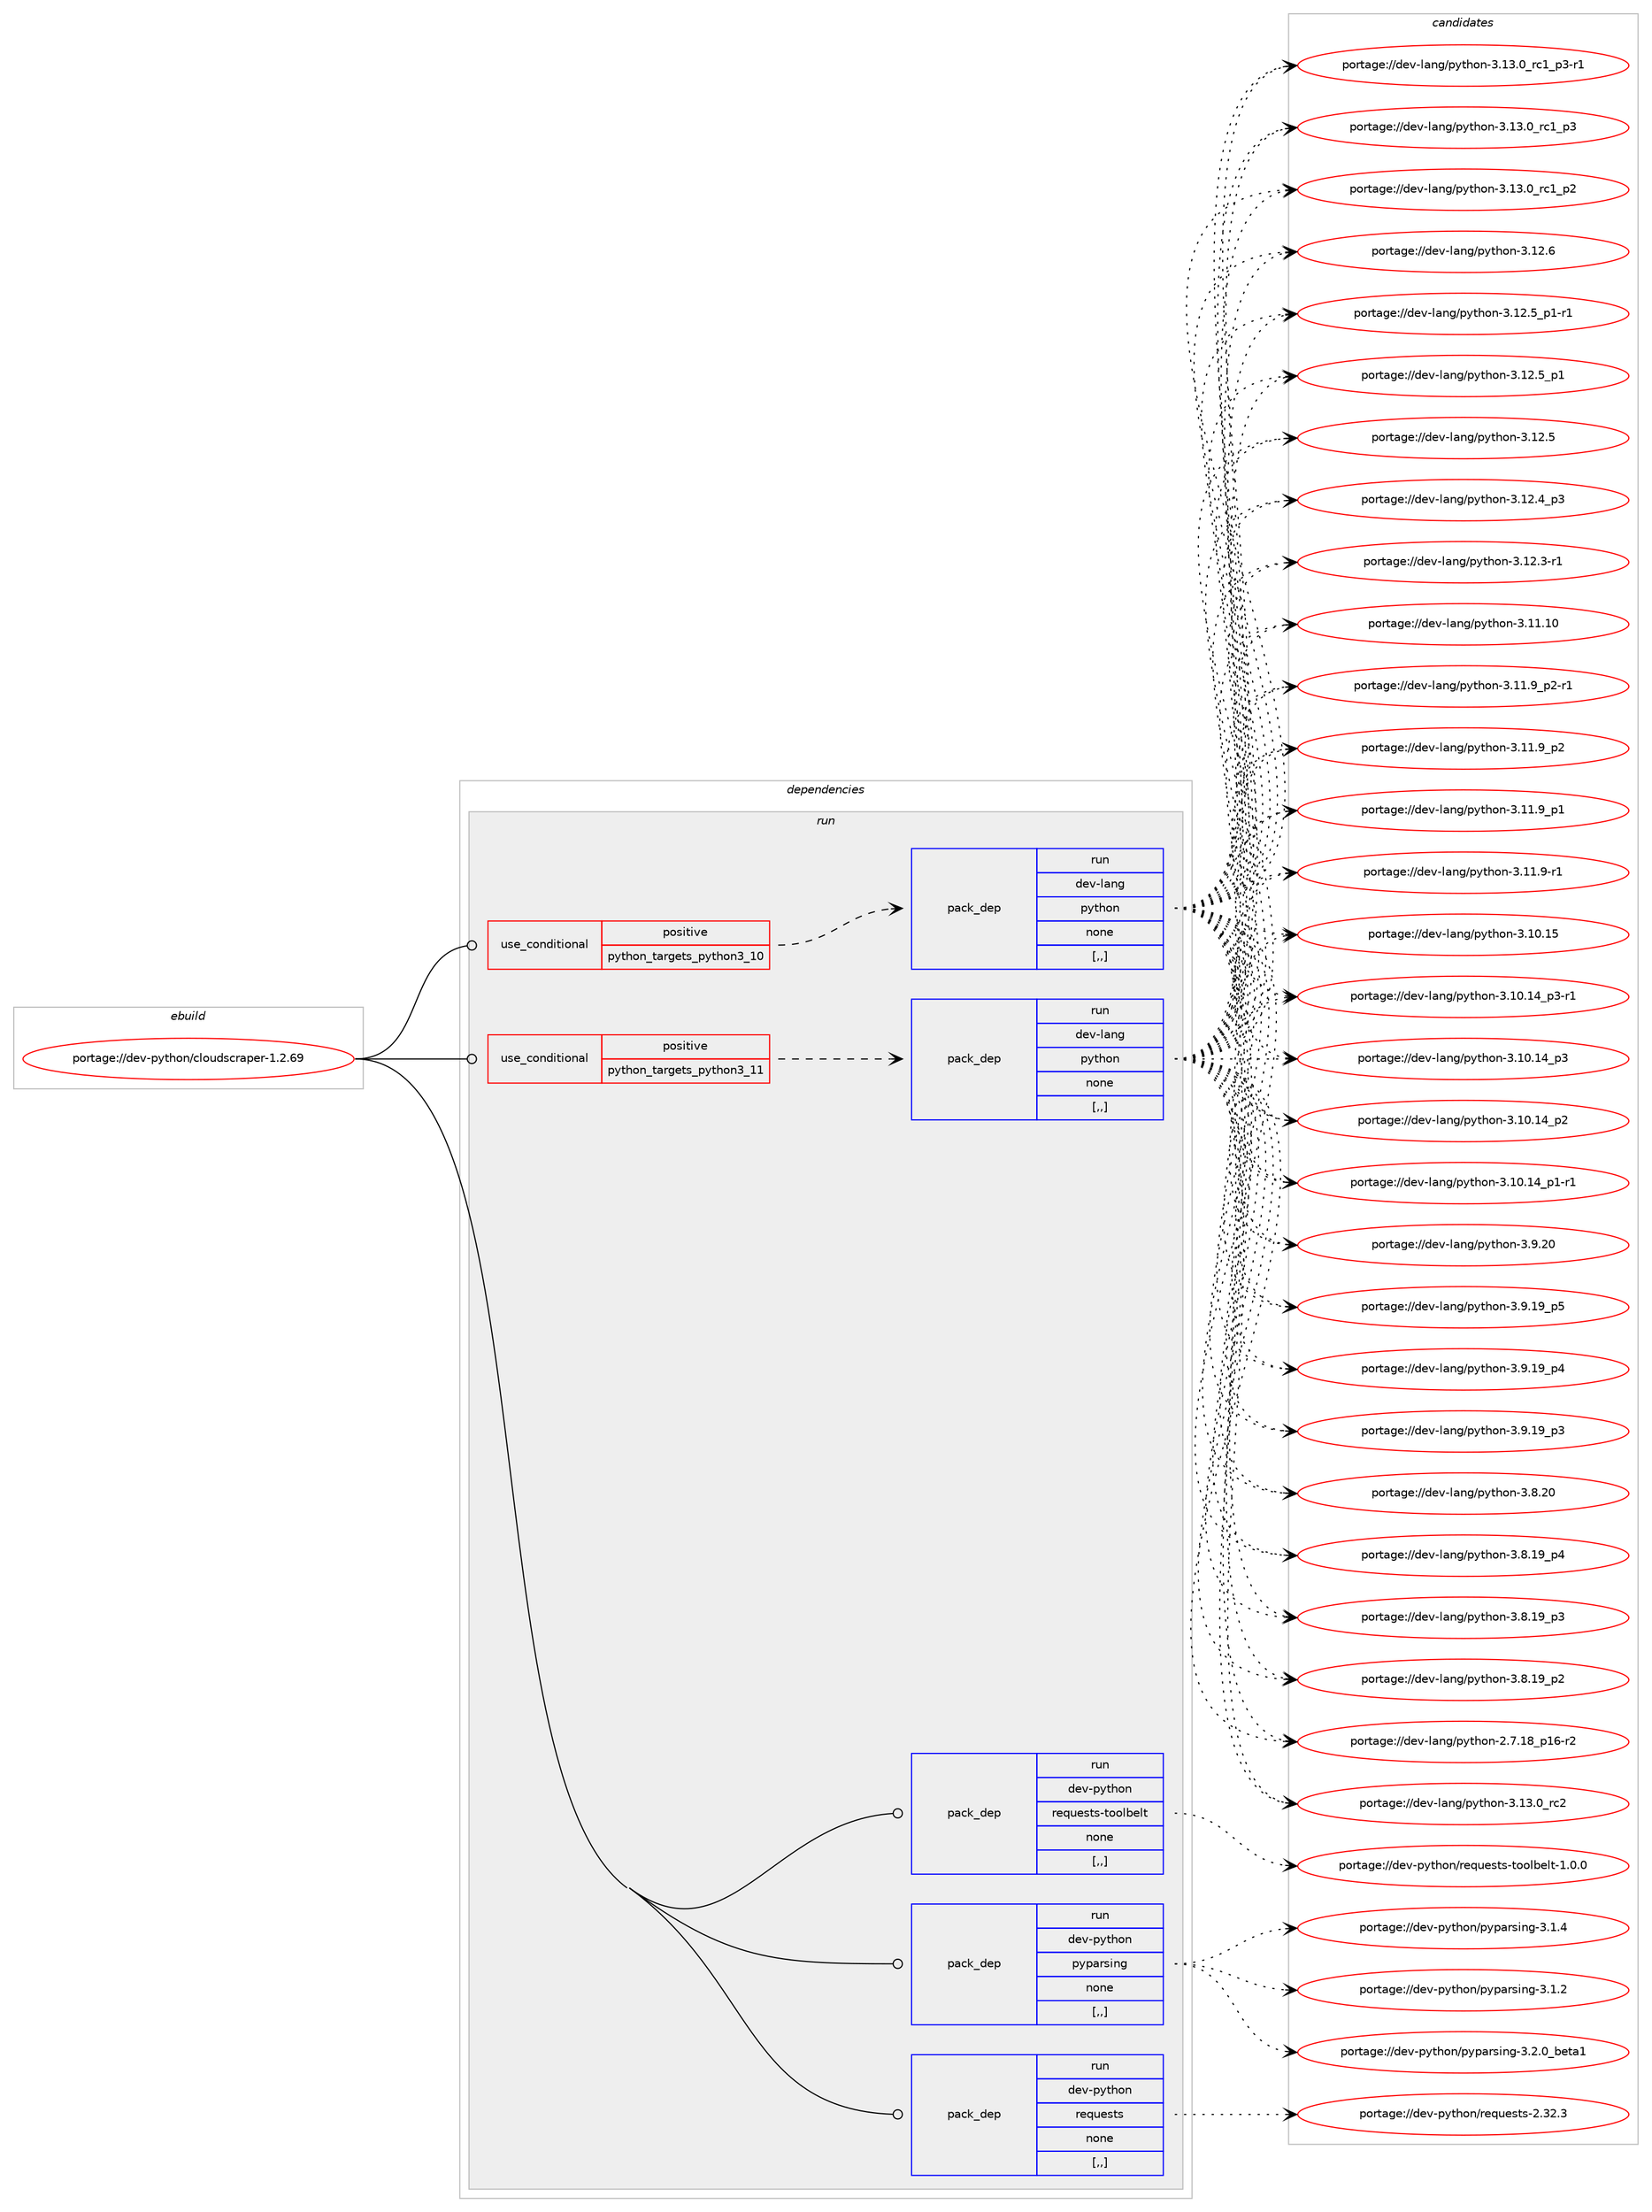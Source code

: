 digraph prolog {

# *************
# Graph options
# *************

newrank=true;
concentrate=true;
compound=true;
graph [rankdir=LR,fontname=Helvetica,fontsize=10,ranksep=1.5];#, ranksep=2.5, nodesep=0.2];
edge  [arrowhead=vee];
node  [fontname=Helvetica,fontsize=10];

# **********
# The ebuild
# **********

subgraph cluster_leftcol {
color=gray;
label=<<i>ebuild</i>>;
id [label="portage://dev-python/cloudscraper-1.2.69", color=red, width=4, href="../dev-python/cloudscraper-1.2.69.svg"];
}

# ****************
# The dependencies
# ****************

subgraph cluster_midcol {
color=gray;
label=<<i>dependencies</i>>;
subgraph cluster_compile {
fillcolor="#eeeeee";
style=filled;
label=<<i>compile</i>>;
}
subgraph cluster_compileandrun {
fillcolor="#eeeeee";
style=filled;
label=<<i>compile and run</i>>;
}
subgraph cluster_run {
fillcolor="#eeeeee";
style=filled;
label=<<i>run</i>>;
subgraph cond162044 {
dependency638243 [label=<<TABLE BORDER="0" CELLBORDER="1" CELLSPACING="0" CELLPADDING="4"><TR><TD ROWSPAN="3" CELLPADDING="10">use_conditional</TD></TR><TR><TD>positive</TD></TR><TR><TD>python_targets_python3_10</TD></TR></TABLE>>, shape=none, color=red];
subgraph pack471382 {
dependency638244 [label=<<TABLE BORDER="0" CELLBORDER="1" CELLSPACING="0" CELLPADDING="4" WIDTH="220"><TR><TD ROWSPAN="6" CELLPADDING="30">pack_dep</TD></TR><TR><TD WIDTH="110">run</TD></TR><TR><TD>dev-lang</TD></TR><TR><TD>python</TD></TR><TR><TD>none</TD></TR><TR><TD>[,,]</TD></TR></TABLE>>, shape=none, color=blue];
}
dependency638243:e -> dependency638244:w [weight=20,style="dashed",arrowhead="vee"];
}
id:e -> dependency638243:w [weight=20,style="solid",arrowhead="odot"];
subgraph cond162045 {
dependency638245 [label=<<TABLE BORDER="0" CELLBORDER="1" CELLSPACING="0" CELLPADDING="4"><TR><TD ROWSPAN="3" CELLPADDING="10">use_conditional</TD></TR><TR><TD>positive</TD></TR><TR><TD>python_targets_python3_11</TD></TR></TABLE>>, shape=none, color=red];
subgraph pack471383 {
dependency638246 [label=<<TABLE BORDER="0" CELLBORDER="1" CELLSPACING="0" CELLPADDING="4" WIDTH="220"><TR><TD ROWSPAN="6" CELLPADDING="30">pack_dep</TD></TR><TR><TD WIDTH="110">run</TD></TR><TR><TD>dev-lang</TD></TR><TR><TD>python</TD></TR><TR><TD>none</TD></TR><TR><TD>[,,]</TD></TR></TABLE>>, shape=none, color=blue];
}
dependency638245:e -> dependency638246:w [weight=20,style="dashed",arrowhead="vee"];
}
id:e -> dependency638245:w [weight=20,style="solid",arrowhead="odot"];
subgraph pack471384 {
dependency638247 [label=<<TABLE BORDER="0" CELLBORDER="1" CELLSPACING="0" CELLPADDING="4" WIDTH="220"><TR><TD ROWSPAN="6" CELLPADDING="30">pack_dep</TD></TR><TR><TD WIDTH="110">run</TD></TR><TR><TD>dev-python</TD></TR><TR><TD>pyparsing</TD></TR><TR><TD>none</TD></TR><TR><TD>[,,]</TD></TR></TABLE>>, shape=none, color=blue];
}
id:e -> dependency638247:w [weight=20,style="solid",arrowhead="odot"];
subgraph pack471385 {
dependency638248 [label=<<TABLE BORDER="0" CELLBORDER="1" CELLSPACING="0" CELLPADDING="4" WIDTH="220"><TR><TD ROWSPAN="6" CELLPADDING="30">pack_dep</TD></TR><TR><TD WIDTH="110">run</TD></TR><TR><TD>dev-python</TD></TR><TR><TD>requests</TD></TR><TR><TD>none</TD></TR><TR><TD>[,,]</TD></TR></TABLE>>, shape=none, color=blue];
}
id:e -> dependency638248:w [weight=20,style="solid",arrowhead="odot"];
subgraph pack471386 {
dependency638249 [label=<<TABLE BORDER="0" CELLBORDER="1" CELLSPACING="0" CELLPADDING="4" WIDTH="220"><TR><TD ROWSPAN="6" CELLPADDING="30">pack_dep</TD></TR><TR><TD WIDTH="110">run</TD></TR><TR><TD>dev-python</TD></TR><TR><TD>requests-toolbelt</TD></TR><TR><TD>none</TD></TR><TR><TD>[,,]</TD></TR></TABLE>>, shape=none, color=blue];
}
id:e -> dependency638249:w [weight=20,style="solid",arrowhead="odot"];
}
}

# **************
# The candidates
# **************

subgraph cluster_choices {
rank=same;
color=gray;
label=<<i>candidates</i>>;

subgraph choice471382 {
color=black;
nodesep=1;
choice10010111845108971101034711212111610411111045514649514648951149950 [label="portage://dev-lang/python-3.13.0_rc2", color=red, width=4,href="../dev-lang/python-3.13.0_rc2.svg"];
choice1001011184510897110103471121211161041111104551464951464895114994995112514511449 [label="portage://dev-lang/python-3.13.0_rc1_p3-r1", color=red, width=4,href="../dev-lang/python-3.13.0_rc1_p3-r1.svg"];
choice100101118451089711010347112121116104111110455146495146489511499499511251 [label="portage://dev-lang/python-3.13.0_rc1_p3", color=red, width=4,href="../dev-lang/python-3.13.0_rc1_p3.svg"];
choice100101118451089711010347112121116104111110455146495146489511499499511250 [label="portage://dev-lang/python-3.13.0_rc1_p2", color=red, width=4,href="../dev-lang/python-3.13.0_rc1_p2.svg"];
choice10010111845108971101034711212111610411111045514649504654 [label="portage://dev-lang/python-3.12.6", color=red, width=4,href="../dev-lang/python-3.12.6.svg"];
choice1001011184510897110103471121211161041111104551464950465395112494511449 [label="portage://dev-lang/python-3.12.5_p1-r1", color=red, width=4,href="../dev-lang/python-3.12.5_p1-r1.svg"];
choice100101118451089711010347112121116104111110455146495046539511249 [label="portage://dev-lang/python-3.12.5_p1", color=red, width=4,href="../dev-lang/python-3.12.5_p1.svg"];
choice10010111845108971101034711212111610411111045514649504653 [label="portage://dev-lang/python-3.12.5", color=red, width=4,href="../dev-lang/python-3.12.5.svg"];
choice100101118451089711010347112121116104111110455146495046529511251 [label="portage://dev-lang/python-3.12.4_p3", color=red, width=4,href="../dev-lang/python-3.12.4_p3.svg"];
choice100101118451089711010347112121116104111110455146495046514511449 [label="portage://dev-lang/python-3.12.3-r1", color=red, width=4,href="../dev-lang/python-3.12.3-r1.svg"];
choice1001011184510897110103471121211161041111104551464949464948 [label="portage://dev-lang/python-3.11.10", color=red, width=4,href="../dev-lang/python-3.11.10.svg"];
choice1001011184510897110103471121211161041111104551464949465795112504511449 [label="portage://dev-lang/python-3.11.9_p2-r1", color=red, width=4,href="../dev-lang/python-3.11.9_p2-r1.svg"];
choice100101118451089711010347112121116104111110455146494946579511250 [label="portage://dev-lang/python-3.11.9_p2", color=red, width=4,href="../dev-lang/python-3.11.9_p2.svg"];
choice100101118451089711010347112121116104111110455146494946579511249 [label="portage://dev-lang/python-3.11.9_p1", color=red, width=4,href="../dev-lang/python-3.11.9_p1.svg"];
choice100101118451089711010347112121116104111110455146494946574511449 [label="portage://dev-lang/python-3.11.9-r1", color=red, width=4,href="../dev-lang/python-3.11.9-r1.svg"];
choice1001011184510897110103471121211161041111104551464948464953 [label="portage://dev-lang/python-3.10.15", color=red, width=4,href="../dev-lang/python-3.10.15.svg"];
choice100101118451089711010347112121116104111110455146494846495295112514511449 [label="portage://dev-lang/python-3.10.14_p3-r1", color=red, width=4,href="../dev-lang/python-3.10.14_p3-r1.svg"];
choice10010111845108971101034711212111610411111045514649484649529511251 [label="portage://dev-lang/python-3.10.14_p3", color=red, width=4,href="../dev-lang/python-3.10.14_p3.svg"];
choice10010111845108971101034711212111610411111045514649484649529511250 [label="portage://dev-lang/python-3.10.14_p2", color=red, width=4,href="../dev-lang/python-3.10.14_p2.svg"];
choice100101118451089711010347112121116104111110455146494846495295112494511449 [label="portage://dev-lang/python-3.10.14_p1-r1", color=red, width=4,href="../dev-lang/python-3.10.14_p1-r1.svg"];
choice10010111845108971101034711212111610411111045514657465048 [label="portage://dev-lang/python-3.9.20", color=red, width=4,href="../dev-lang/python-3.9.20.svg"];
choice100101118451089711010347112121116104111110455146574649579511253 [label="portage://dev-lang/python-3.9.19_p5", color=red, width=4,href="../dev-lang/python-3.9.19_p5.svg"];
choice100101118451089711010347112121116104111110455146574649579511252 [label="portage://dev-lang/python-3.9.19_p4", color=red, width=4,href="../dev-lang/python-3.9.19_p4.svg"];
choice100101118451089711010347112121116104111110455146574649579511251 [label="portage://dev-lang/python-3.9.19_p3", color=red, width=4,href="../dev-lang/python-3.9.19_p3.svg"];
choice10010111845108971101034711212111610411111045514656465048 [label="portage://dev-lang/python-3.8.20", color=red, width=4,href="../dev-lang/python-3.8.20.svg"];
choice100101118451089711010347112121116104111110455146564649579511252 [label="portage://dev-lang/python-3.8.19_p4", color=red, width=4,href="../dev-lang/python-3.8.19_p4.svg"];
choice100101118451089711010347112121116104111110455146564649579511251 [label="portage://dev-lang/python-3.8.19_p3", color=red, width=4,href="../dev-lang/python-3.8.19_p3.svg"];
choice100101118451089711010347112121116104111110455146564649579511250 [label="portage://dev-lang/python-3.8.19_p2", color=red, width=4,href="../dev-lang/python-3.8.19_p2.svg"];
choice100101118451089711010347112121116104111110455046554649569511249544511450 [label="portage://dev-lang/python-2.7.18_p16-r2", color=red, width=4,href="../dev-lang/python-2.7.18_p16-r2.svg"];
dependency638244:e -> choice10010111845108971101034711212111610411111045514649514648951149950:w [style=dotted,weight="100"];
dependency638244:e -> choice1001011184510897110103471121211161041111104551464951464895114994995112514511449:w [style=dotted,weight="100"];
dependency638244:e -> choice100101118451089711010347112121116104111110455146495146489511499499511251:w [style=dotted,weight="100"];
dependency638244:e -> choice100101118451089711010347112121116104111110455146495146489511499499511250:w [style=dotted,weight="100"];
dependency638244:e -> choice10010111845108971101034711212111610411111045514649504654:w [style=dotted,weight="100"];
dependency638244:e -> choice1001011184510897110103471121211161041111104551464950465395112494511449:w [style=dotted,weight="100"];
dependency638244:e -> choice100101118451089711010347112121116104111110455146495046539511249:w [style=dotted,weight="100"];
dependency638244:e -> choice10010111845108971101034711212111610411111045514649504653:w [style=dotted,weight="100"];
dependency638244:e -> choice100101118451089711010347112121116104111110455146495046529511251:w [style=dotted,weight="100"];
dependency638244:e -> choice100101118451089711010347112121116104111110455146495046514511449:w [style=dotted,weight="100"];
dependency638244:e -> choice1001011184510897110103471121211161041111104551464949464948:w [style=dotted,weight="100"];
dependency638244:e -> choice1001011184510897110103471121211161041111104551464949465795112504511449:w [style=dotted,weight="100"];
dependency638244:e -> choice100101118451089711010347112121116104111110455146494946579511250:w [style=dotted,weight="100"];
dependency638244:e -> choice100101118451089711010347112121116104111110455146494946579511249:w [style=dotted,weight="100"];
dependency638244:e -> choice100101118451089711010347112121116104111110455146494946574511449:w [style=dotted,weight="100"];
dependency638244:e -> choice1001011184510897110103471121211161041111104551464948464953:w [style=dotted,weight="100"];
dependency638244:e -> choice100101118451089711010347112121116104111110455146494846495295112514511449:w [style=dotted,weight="100"];
dependency638244:e -> choice10010111845108971101034711212111610411111045514649484649529511251:w [style=dotted,weight="100"];
dependency638244:e -> choice10010111845108971101034711212111610411111045514649484649529511250:w [style=dotted,weight="100"];
dependency638244:e -> choice100101118451089711010347112121116104111110455146494846495295112494511449:w [style=dotted,weight="100"];
dependency638244:e -> choice10010111845108971101034711212111610411111045514657465048:w [style=dotted,weight="100"];
dependency638244:e -> choice100101118451089711010347112121116104111110455146574649579511253:w [style=dotted,weight="100"];
dependency638244:e -> choice100101118451089711010347112121116104111110455146574649579511252:w [style=dotted,weight="100"];
dependency638244:e -> choice100101118451089711010347112121116104111110455146574649579511251:w [style=dotted,weight="100"];
dependency638244:e -> choice10010111845108971101034711212111610411111045514656465048:w [style=dotted,weight="100"];
dependency638244:e -> choice100101118451089711010347112121116104111110455146564649579511252:w [style=dotted,weight="100"];
dependency638244:e -> choice100101118451089711010347112121116104111110455146564649579511251:w [style=dotted,weight="100"];
dependency638244:e -> choice100101118451089711010347112121116104111110455146564649579511250:w [style=dotted,weight="100"];
dependency638244:e -> choice100101118451089711010347112121116104111110455046554649569511249544511450:w [style=dotted,weight="100"];
}
subgraph choice471383 {
color=black;
nodesep=1;
choice10010111845108971101034711212111610411111045514649514648951149950 [label="portage://dev-lang/python-3.13.0_rc2", color=red, width=4,href="../dev-lang/python-3.13.0_rc2.svg"];
choice1001011184510897110103471121211161041111104551464951464895114994995112514511449 [label="portage://dev-lang/python-3.13.0_rc1_p3-r1", color=red, width=4,href="../dev-lang/python-3.13.0_rc1_p3-r1.svg"];
choice100101118451089711010347112121116104111110455146495146489511499499511251 [label="portage://dev-lang/python-3.13.0_rc1_p3", color=red, width=4,href="../dev-lang/python-3.13.0_rc1_p3.svg"];
choice100101118451089711010347112121116104111110455146495146489511499499511250 [label="portage://dev-lang/python-3.13.0_rc1_p2", color=red, width=4,href="../dev-lang/python-3.13.0_rc1_p2.svg"];
choice10010111845108971101034711212111610411111045514649504654 [label="portage://dev-lang/python-3.12.6", color=red, width=4,href="../dev-lang/python-3.12.6.svg"];
choice1001011184510897110103471121211161041111104551464950465395112494511449 [label="portage://dev-lang/python-3.12.5_p1-r1", color=red, width=4,href="../dev-lang/python-3.12.5_p1-r1.svg"];
choice100101118451089711010347112121116104111110455146495046539511249 [label="portage://dev-lang/python-3.12.5_p1", color=red, width=4,href="../dev-lang/python-3.12.5_p1.svg"];
choice10010111845108971101034711212111610411111045514649504653 [label="portage://dev-lang/python-3.12.5", color=red, width=4,href="../dev-lang/python-3.12.5.svg"];
choice100101118451089711010347112121116104111110455146495046529511251 [label="portage://dev-lang/python-3.12.4_p3", color=red, width=4,href="../dev-lang/python-3.12.4_p3.svg"];
choice100101118451089711010347112121116104111110455146495046514511449 [label="portage://dev-lang/python-3.12.3-r1", color=red, width=4,href="../dev-lang/python-3.12.3-r1.svg"];
choice1001011184510897110103471121211161041111104551464949464948 [label="portage://dev-lang/python-3.11.10", color=red, width=4,href="../dev-lang/python-3.11.10.svg"];
choice1001011184510897110103471121211161041111104551464949465795112504511449 [label="portage://dev-lang/python-3.11.9_p2-r1", color=red, width=4,href="../dev-lang/python-3.11.9_p2-r1.svg"];
choice100101118451089711010347112121116104111110455146494946579511250 [label="portage://dev-lang/python-3.11.9_p2", color=red, width=4,href="../dev-lang/python-3.11.9_p2.svg"];
choice100101118451089711010347112121116104111110455146494946579511249 [label="portage://dev-lang/python-3.11.9_p1", color=red, width=4,href="../dev-lang/python-3.11.9_p1.svg"];
choice100101118451089711010347112121116104111110455146494946574511449 [label="portage://dev-lang/python-3.11.9-r1", color=red, width=4,href="../dev-lang/python-3.11.9-r1.svg"];
choice1001011184510897110103471121211161041111104551464948464953 [label="portage://dev-lang/python-3.10.15", color=red, width=4,href="../dev-lang/python-3.10.15.svg"];
choice100101118451089711010347112121116104111110455146494846495295112514511449 [label="portage://dev-lang/python-3.10.14_p3-r1", color=red, width=4,href="../dev-lang/python-3.10.14_p3-r1.svg"];
choice10010111845108971101034711212111610411111045514649484649529511251 [label="portage://dev-lang/python-3.10.14_p3", color=red, width=4,href="../dev-lang/python-3.10.14_p3.svg"];
choice10010111845108971101034711212111610411111045514649484649529511250 [label="portage://dev-lang/python-3.10.14_p2", color=red, width=4,href="../dev-lang/python-3.10.14_p2.svg"];
choice100101118451089711010347112121116104111110455146494846495295112494511449 [label="portage://dev-lang/python-3.10.14_p1-r1", color=red, width=4,href="../dev-lang/python-3.10.14_p1-r1.svg"];
choice10010111845108971101034711212111610411111045514657465048 [label="portage://dev-lang/python-3.9.20", color=red, width=4,href="../dev-lang/python-3.9.20.svg"];
choice100101118451089711010347112121116104111110455146574649579511253 [label="portage://dev-lang/python-3.9.19_p5", color=red, width=4,href="../dev-lang/python-3.9.19_p5.svg"];
choice100101118451089711010347112121116104111110455146574649579511252 [label="portage://dev-lang/python-3.9.19_p4", color=red, width=4,href="../dev-lang/python-3.9.19_p4.svg"];
choice100101118451089711010347112121116104111110455146574649579511251 [label="portage://dev-lang/python-3.9.19_p3", color=red, width=4,href="../dev-lang/python-3.9.19_p3.svg"];
choice10010111845108971101034711212111610411111045514656465048 [label="portage://dev-lang/python-3.8.20", color=red, width=4,href="../dev-lang/python-3.8.20.svg"];
choice100101118451089711010347112121116104111110455146564649579511252 [label="portage://dev-lang/python-3.8.19_p4", color=red, width=4,href="../dev-lang/python-3.8.19_p4.svg"];
choice100101118451089711010347112121116104111110455146564649579511251 [label="portage://dev-lang/python-3.8.19_p3", color=red, width=4,href="../dev-lang/python-3.8.19_p3.svg"];
choice100101118451089711010347112121116104111110455146564649579511250 [label="portage://dev-lang/python-3.8.19_p2", color=red, width=4,href="../dev-lang/python-3.8.19_p2.svg"];
choice100101118451089711010347112121116104111110455046554649569511249544511450 [label="portage://dev-lang/python-2.7.18_p16-r2", color=red, width=4,href="../dev-lang/python-2.7.18_p16-r2.svg"];
dependency638246:e -> choice10010111845108971101034711212111610411111045514649514648951149950:w [style=dotted,weight="100"];
dependency638246:e -> choice1001011184510897110103471121211161041111104551464951464895114994995112514511449:w [style=dotted,weight="100"];
dependency638246:e -> choice100101118451089711010347112121116104111110455146495146489511499499511251:w [style=dotted,weight="100"];
dependency638246:e -> choice100101118451089711010347112121116104111110455146495146489511499499511250:w [style=dotted,weight="100"];
dependency638246:e -> choice10010111845108971101034711212111610411111045514649504654:w [style=dotted,weight="100"];
dependency638246:e -> choice1001011184510897110103471121211161041111104551464950465395112494511449:w [style=dotted,weight="100"];
dependency638246:e -> choice100101118451089711010347112121116104111110455146495046539511249:w [style=dotted,weight="100"];
dependency638246:e -> choice10010111845108971101034711212111610411111045514649504653:w [style=dotted,weight="100"];
dependency638246:e -> choice100101118451089711010347112121116104111110455146495046529511251:w [style=dotted,weight="100"];
dependency638246:e -> choice100101118451089711010347112121116104111110455146495046514511449:w [style=dotted,weight="100"];
dependency638246:e -> choice1001011184510897110103471121211161041111104551464949464948:w [style=dotted,weight="100"];
dependency638246:e -> choice1001011184510897110103471121211161041111104551464949465795112504511449:w [style=dotted,weight="100"];
dependency638246:e -> choice100101118451089711010347112121116104111110455146494946579511250:w [style=dotted,weight="100"];
dependency638246:e -> choice100101118451089711010347112121116104111110455146494946579511249:w [style=dotted,weight="100"];
dependency638246:e -> choice100101118451089711010347112121116104111110455146494946574511449:w [style=dotted,weight="100"];
dependency638246:e -> choice1001011184510897110103471121211161041111104551464948464953:w [style=dotted,weight="100"];
dependency638246:e -> choice100101118451089711010347112121116104111110455146494846495295112514511449:w [style=dotted,weight="100"];
dependency638246:e -> choice10010111845108971101034711212111610411111045514649484649529511251:w [style=dotted,weight="100"];
dependency638246:e -> choice10010111845108971101034711212111610411111045514649484649529511250:w [style=dotted,weight="100"];
dependency638246:e -> choice100101118451089711010347112121116104111110455146494846495295112494511449:w [style=dotted,weight="100"];
dependency638246:e -> choice10010111845108971101034711212111610411111045514657465048:w [style=dotted,weight="100"];
dependency638246:e -> choice100101118451089711010347112121116104111110455146574649579511253:w [style=dotted,weight="100"];
dependency638246:e -> choice100101118451089711010347112121116104111110455146574649579511252:w [style=dotted,weight="100"];
dependency638246:e -> choice100101118451089711010347112121116104111110455146574649579511251:w [style=dotted,weight="100"];
dependency638246:e -> choice10010111845108971101034711212111610411111045514656465048:w [style=dotted,weight="100"];
dependency638246:e -> choice100101118451089711010347112121116104111110455146564649579511252:w [style=dotted,weight="100"];
dependency638246:e -> choice100101118451089711010347112121116104111110455146564649579511251:w [style=dotted,weight="100"];
dependency638246:e -> choice100101118451089711010347112121116104111110455146564649579511250:w [style=dotted,weight="100"];
dependency638246:e -> choice100101118451089711010347112121116104111110455046554649569511249544511450:w [style=dotted,weight="100"];
}
subgraph choice471384 {
color=black;
nodesep=1;
choice10010111845112121116104111110471121211129711411510511010345514650464895981011169749 [label="portage://dev-python/pyparsing-3.2.0_beta1", color=red, width=4,href="../dev-python/pyparsing-3.2.0_beta1.svg"];
choice100101118451121211161041111104711212111297114115105110103455146494652 [label="portage://dev-python/pyparsing-3.1.4", color=red, width=4,href="../dev-python/pyparsing-3.1.4.svg"];
choice100101118451121211161041111104711212111297114115105110103455146494650 [label="portage://dev-python/pyparsing-3.1.2", color=red, width=4,href="../dev-python/pyparsing-3.1.2.svg"];
dependency638247:e -> choice10010111845112121116104111110471121211129711411510511010345514650464895981011169749:w [style=dotted,weight="100"];
dependency638247:e -> choice100101118451121211161041111104711212111297114115105110103455146494652:w [style=dotted,weight="100"];
dependency638247:e -> choice100101118451121211161041111104711212111297114115105110103455146494650:w [style=dotted,weight="100"];
}
subgraph choice471385 {
color=black;
nodesep=1;
choice100101118451121211161041111104711410111311710111511611545504651504651 [label="portage://dev-python/requests-2.32.3", color=red, width=4,href="../dev-python/requests-2.32.3.svg"];
dependency638248:e -> choice100101118451121211161041111104711410111311710111511611545504651504651:w [style=dotted,weight="100"];
}
subgraph choice471386 {
color=black;
nodesep=1;
choice10010111845112121116104111110471141011131171011151161154511611111110898101108116454946484648 [label="portage://dev-python/requests-toolbelt-1.0.0", color=red, width=4,href="../dev-python/requests-toolbelt-1.0.0.svg"];
dependency638249:e -> choice10010111845112121116104111110471141011131171011151161154511611111110898101108116454946484648:w [style=dotted,weight="100"];
}
}

}
